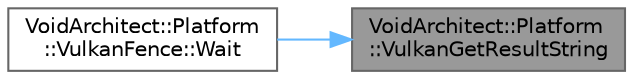 digraph "VoidArchitect::Platform::VulkanGetResultString"
{
 // LATEX_PDF_SIZE
  bgcolor="transparent";
  edge [fontname=Helvetica,fontsize=10,labelfontname=Helvetica,labelfontsize=10];
  node [fontname=Helvetica,fontsize=10,shape=box,height=0.2,width=0.4];
  rankdir="RL";
  Node1 [id="Node000001",label="VoidArchitect::Platform\l::VulkanGetResultString",height=0.2,width=0.4,color="gray40", fillcolor="grey60", style="filled", fontcolor="black",tooltip=" "];
  Node1 -> Node2 [id="edge1_Node000001_Node000002",dir="back",color="steelblue1",style="solid",tooltip=" "];
  Node2 [id="Node000002",label="VoidArchitect::Platform\l::VulkanFence::Wait",height=0.2,width=0.4,color="grey40", fillcolor="white", style="filled",URL="$class_void_architect_1_1_platform_1_1_vulkan_fence.html#ab5c08fa79b62f8fdd2798f3141e6bfa1",tooltip=" "];
}
